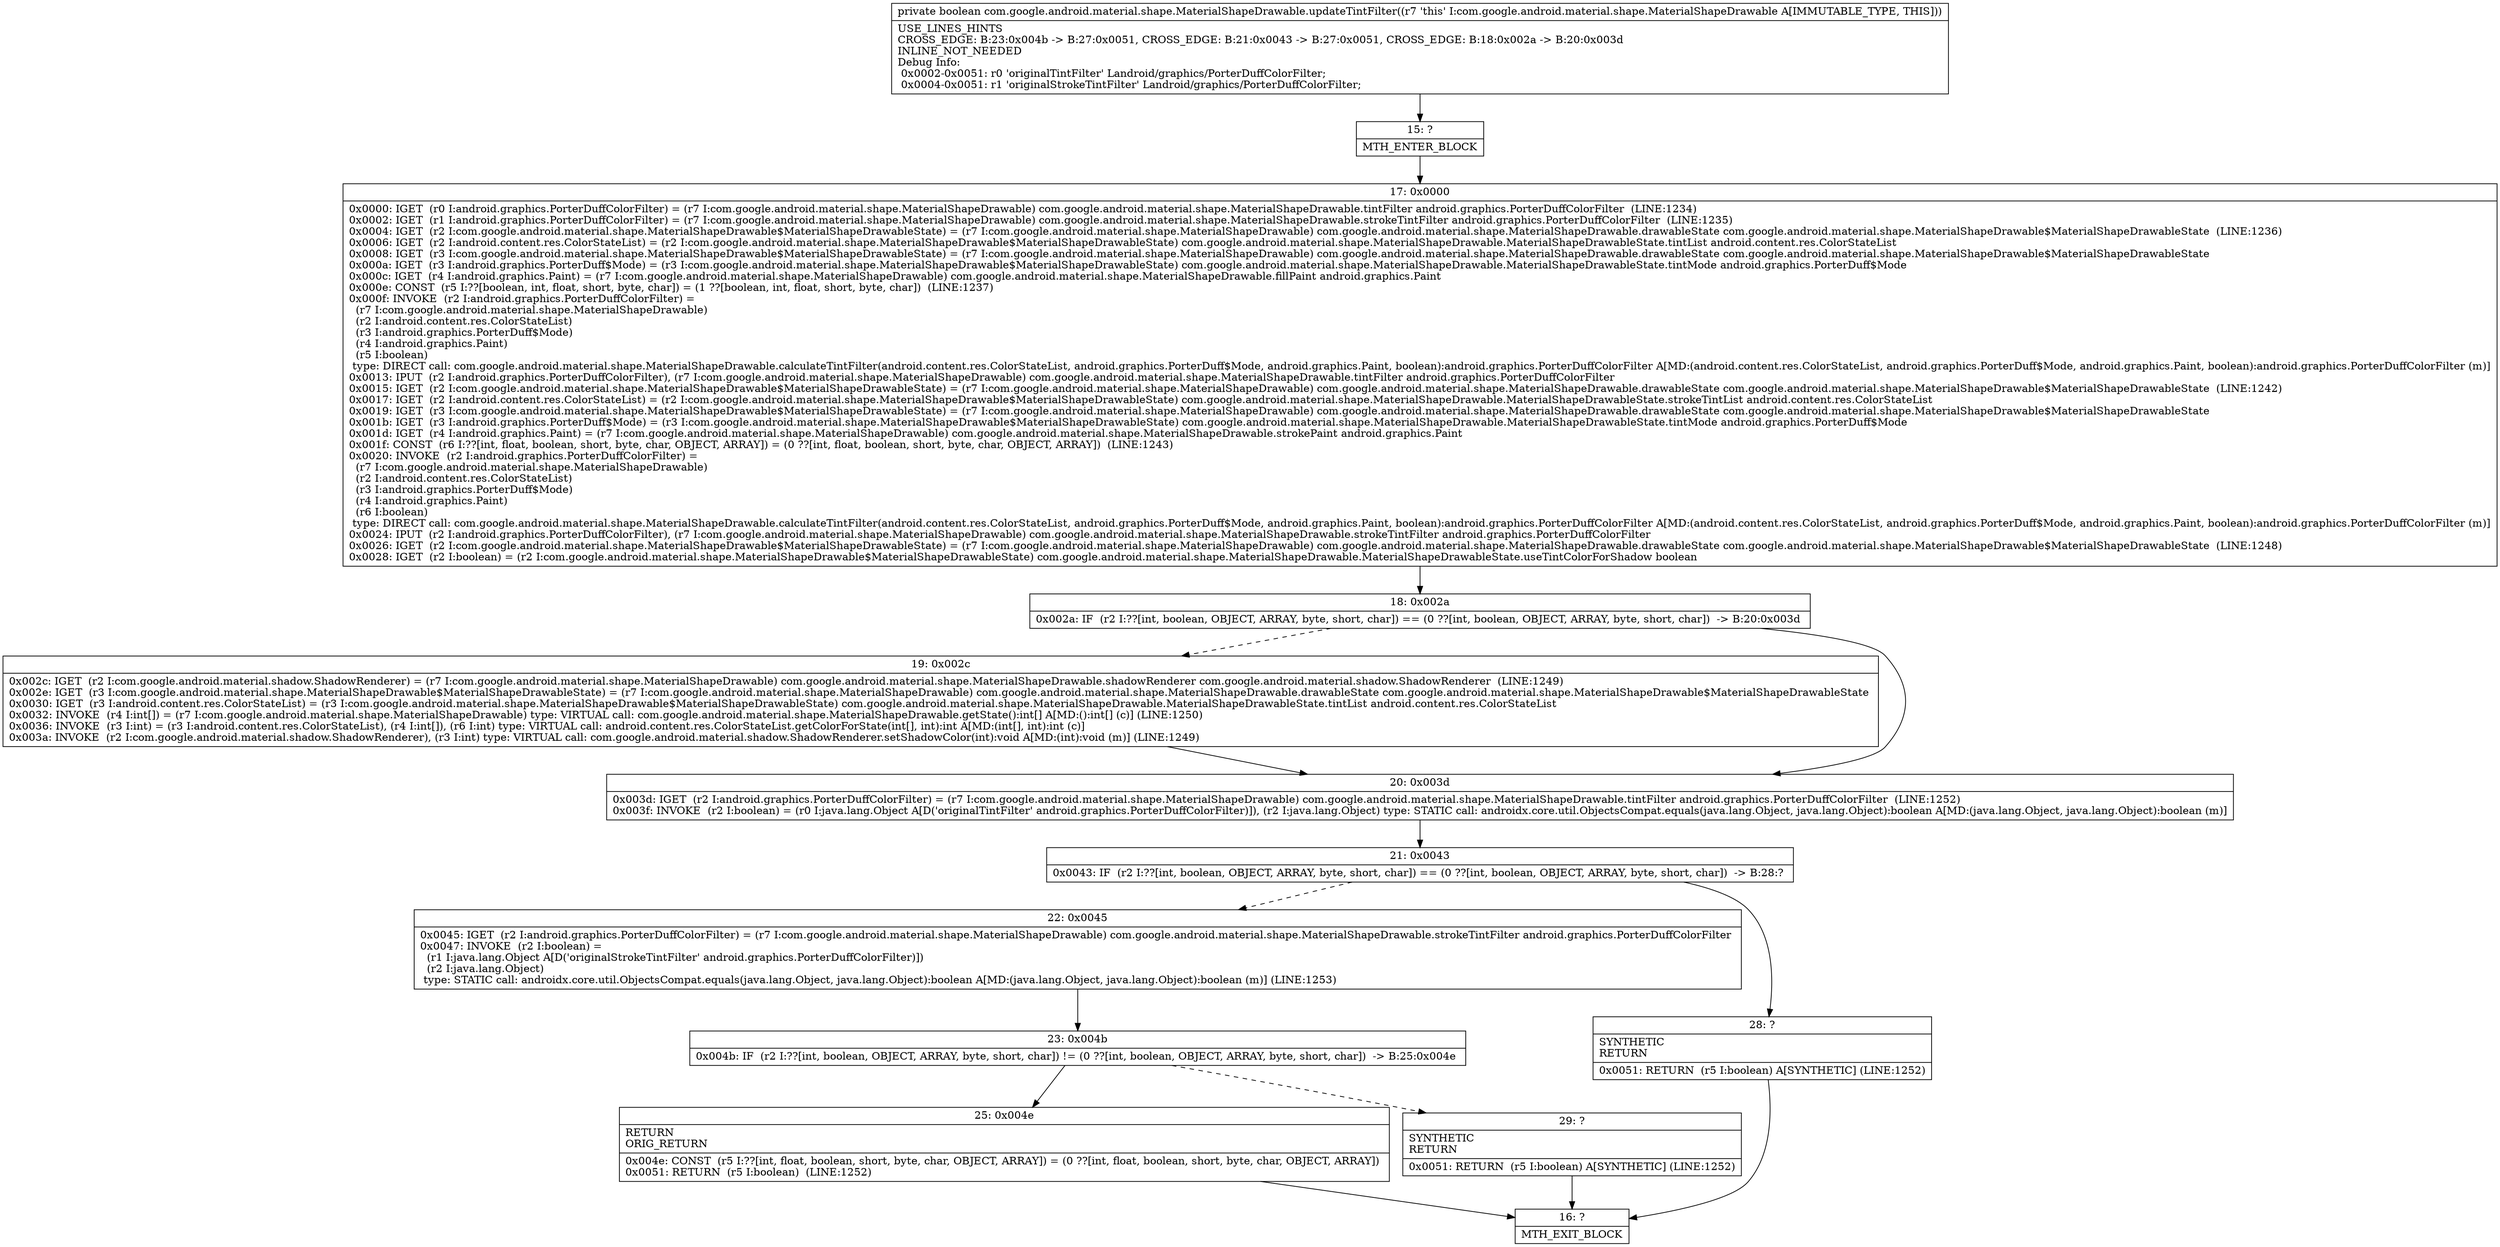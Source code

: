 digraph "CFG forcom.google.android.material.shape.MaterialShapeDrawable.updateTintFilter()Z" {
Node_15 [shape=record,label="{15\:\ ?|MTH_ENTER_BLOCK\l}"];
Node_17 [shape=record,label="{17\:\ 0x0000|0x0000: IGET  (r0 I:android.graphics.PorterDuffColorFilter) = (r7 I:com.google.android.material.shape.MaterialShapeDrawable) com.google.android.material.shape.MaterialShapeDrawable.tintFilter android.graphics.PorterDuffColorFilter  (LINE:1234)\l0x0002: IGET  (r1 I:android.graphics.PorterDuffColorFilter) = (r7 I:com.google.android.material.shape.MaterialShapeDrawable) com.google.android.material.shape.MaterialShapeDrawable.strokeTintFilter android.graphics.PorterDuffColorFilter  (LINE:1235)\l0x0004: IGET  (r2 I:com.google.android.material.shape.MaterialShapeDrawable$MaterialShapeDrawableState) = (r7 I:com.google.android.material.shape.MaterialShapeDrawable) com.google.android.material.shape.MaterialShapeDrawable.drawableState com.google.android.material.shape.MaterialShapeDrawable$MaterialShapeDrawableState  (LINE:1236)\l0x0006: IGET  (r2 I:android.content.res.ColorStateList) = (r2 I:com.google.android.material.shape.MaterialShapeDrawable$MaterialShapeDrawableState) com.google.android.material.shape.MaterialShapeDrawable.MaterialShapeDrawableState.tintList android.content.res.ColorStateList \l0x0008: IGET  (r3 I:com.google.android.material.shape.MaterialShapeDrawable$MaterialShapeDrawableState) = (r7 I:com.google.android.material.shape.MaterialShapeDrawable) com.google.android.material.shape.MaterialShapeDrawable.drawableState com.google.android.material.shape.MaterialShapeDrawable$MaterialShapeDrawableState \l0x000a: IGET  (r3 I:android.graphics.PorterDuff$Mode) = (r3 I:com.google.android.material.shape.MaterialShapeDrawable$MaterialShapeDrawableState) com.google.android.material.shape.MaterialShapeDrawable.MaterialShapeDrawableState.tintMode android.graphics.PorterDuff$Mode \l0x000c: IGET  (r4 I:android.graphics.Paint) = (r7 I:com.google.android.material.shape.MaterialShapeDrawable) com.google.android.material.shape.MaterialShapeDrawable.fillPaint android.graphics.Paint \l0x000e: CONST  (r5 I:??[boolean, int, float, short, byte, char]) = (1 ??[boolean, int, float, short, byte, char])  (LINE:1237)\l0x000f: INVOKE  (r2 I:android.graphics.PorterDuffColorFilter) = \l  (r7 I:com.google.android.material.shape.MaterialShapeDrawable)\l  (r2 I:android.content.res.ColorStateList)\l  (r3 I:android.graphics.PorterDuff$Mode)\l  (r4 I:android.graphics.Paint)\l  (r5 I:boolean)\l type: DIRECT call: com.google.android.material.shape.MaterialShapeDrawable.calculateTintFilter(android.content.res.ColorStateList, android.graphics.PorterDuff$Mode, android.graphics.Paint, boolean):android.graphics.PorterDuffColorFilter A[MD:(android.content.res.ColorStateList, android.graphics.PorterDuff$Mode, android.graphics.Paint, boolean):android.graphics.PorterDuffColorFilter (m)]\l0x0013: IPUT  (r2 I:android.graphics.PorterDuffColorFilter), (r7 I:com.google.android.material.shape.MaterialShapeDrawable) com.google.android.material.shape.MaterialShapeDrawable.tintFilter android.graphics.PorterDuffColorFilter \l0x0015: IGET  (r2 I:com.google.android.material.shape.MaterialShapeDrawable$MaterialShapeDrawableState) = (r7 I:com.google.android.material.shape.MaterialShapeDrawable) com.google.android.material.shape.MaterialShapeDrawable.drawableState com.google.android.material.shape.MaterialShapeDrawable$MaterialShapeDrawableState  (LINE:1242)\l0x0017: IGET  (r2 I:android.content.res.ColorStateList) = (r2 I:com.google.android.material.shape.MaterialShapeDrawable$MaterialShapeDrawableState) com.google.android.material.shape.MaterialShapeDrawable.MaterialShapeDrawableState.strokeTintList android.content.res.ColorStateList \l0x0019: IGET  (r3 I:com.google.android.material.shape.MaterialShapeDrawable$MaterialShapeDrawableState) = (r7 I:com.google.android.material.shape.MaterialShapeDrawable) com.google.android.material.shape.MaterialShapeDrawable.drawableState com.google.android.material.shape.MaterialShapeDrawable$MaterialShapeDrawableState \l0x001b: IGET  (r3 I:android.graphics.PorterDuff$Mode) = (r3 I:com.google.android.material.shape.MaterialShapeDrawable$MaterialShapeDrawableState) com.google.android.material.shape.MaterialShapeDrawable.MaterialShapeDrawableState.tintMode android.graphics.PorterDuff$Mode \l0x001d: IGET  (r4 I:android.graphics.Paint) = (r7 I:com.google.android.material.shape.MaterialShapeDrawable) com.google.android.material.shape.MaterialShapeDrawable.strokePaint android.graphics.Paint \l0x001f: CONST  (r6 I:??[int, float, boolean, short, byte, char, OBJECT, ARRAY]) = (0 ??[int, float, boolean, short, byte, char, OBJECT, ARRAY])  (LINE:1243)\l0x0020: INVOKE  (r2 I:android.graphics.PorterDuffColorFilter) = \l  (r7 I:com.google.android.material.shape.MaterialShapeDrawable)\l  (r2 I:android.content.res.ColorStateList)\l  (r3 I:android.graphics.PorterDuff$Mode)\l  (r4 I:android.graphics.Paint)\l  (r6 I:boolean)\l type: DIRECT call: com.google.android.material.shape.MaterialShapeDrawable.calculateTintFilter(android.content.res.ColorStateList, android.graphics.PorterDuff$Mode, android.graphics.Paint, boolean):android.graphics.PorterDuffColorFilter A[MD:(android.content.res.ColorStateList, android.graphics.PorterDuff$Mode, android.graphics.Paint, boolean):android.graphics.PorterDuffColorFilter (m)]\l0x0024: IPUT  (r2 I:android.graphics.PorterDuffColorFilter), (r7 I:com.google.android.material.shape.MaterialShapeDrawable) com.google.android.material.shape.MaterialShapeDrawable.strokeTintFilter android.graphics.PorterDuffColorFilter \l0x0026: IGET  (r2 I:com.google.android.material.shape.MaterialShapeDrawable$MaterialShapeDrawableState) = (r7 I:com.google.android.material.shape.MaterialShapeDrawable) com.google.android.material.shape.MaterialShapeDrawable.drawableState com.google.android.material.shape.MaterialShapeDrawable$MaterialShapeDrawableState  (LINE:1248)\l0x0028: IGET  (r2 I:boolean) = (r2 I:com.google.android.material.shape.MaterialShapeDrawable$MaterialShapeDrawableState) com.google.android.material.shape.MaterialShapeDrawable.MaterialShapeDrawableState.useTintColorForShadow boolean \l}"];
Node_18 [shape=record,label="{18\:\ 0x002a|0x002a: IF  (r2 I:??[int, boolean, OBJECT, ARRAY, byte, short, char]) == (0 ??[int, boolean, OBJECT, ARRAY, byte, short, char])  \-\> B:20:0x003d \l}"];
Node_19 [shape=record,label="{19\:\ 0x002c|0x002c: IGET  (r2 I:com.google.android.material.shadow.ShadowRenderer) = (r7 I:com.google.android.material.shape.MaterialShapeDrawable) com.google.android.material.shape.MaterialShapeDrawable.shadowRenderer com.google.android.material.shadow.ShadowRenderer  (LINE:1249)\l0x002e: IGET  (r3 I:com.google.android.material.shape.MaterialShapeDrawable$MaterialShapeDrawableState) = (r7 I:com.google.android.material.shape.MaterialShapeDrawable) com.google.android.material.shape.MaterialShapeDrawable.drawableState com.google.android.material.shape.MaterialShapeDrawable$MaterialShapeDrawableState \l0x0030: IGET  (r3 I:android.content.res.ColorStateList) = (r3 I:com.google.android.material.shape.MaterialShapeDrawable$MaterialShapeDrawableState) com.google.android.material.shape.MaterialShapeDrawable.MaterialShapeDrawableState.tintList android.content.res.ColorStateList \l0x0032: INVOKE  (r4 I:int[]) = (r7 I:com.google.android.material.shape.MaterialShapeDrawable) type: VIRTUAL call: com.google.android.material.shape.MaterialShapeDrawable.getState():int[] A[MD:():int[] (c)] (LINE:1250)\l0x0036: INVOKE  (r3 I:int) = (r3 I:android.content.res.ColorStateList), (r4 I:int[]), (r6 I:int) type: VIRTUAL call: android.content.res.ColorStateList.getColorForState(int[], int):int A[MD:(int[], int):int (c)]\l0x003a: INVOKE  (r2 I:com.google.android.material.shadow.ShadowRenderer), (r3 I:int) type: VIRTUAL call: com.google.android.material.shadow.ShadowRenderer.setShadowColor(int):void A[MD:(int):void (m)] (LINE:1249)\l}"];
Node_20 [shape=record,label="{20\:\ 0x003d|0x003d: IGET  (r2 I:android.graphics.PorterDuffColorFilter) = (r7 I:com.google.android.material.shape.MaterialShapeDrawable) com.google.android.material.shape.MaterialShapeDrawable.tintFilter android.graphics.PorterDuffColorFilter  (LINE:1252)\l0x003f: INVOKE  (r2 I:boolean) = (r0 I:java.lang.Object A[D('originalTintFilter' android.graphics.PorterDuffColorFilter)]), (r2 I:java.lang.Object) type: STATIC call: androidx.core.util.ObjectsCompat.equals(java.lang.Object, java.lang.Object):boolean A[MD:(java.lang.Object, java.lang.Object):boolean (m)]\l}"];
Node_21 [shape=record,label="{21\:\ 0x0043|0x0043: IF  (r2 I:??[int, boolean, OBJECT, ARRAY, byte, short, char]) == (0 ??[int, boolean, OBJECT, ARRAY, byte, short, char])  \-\> B:28:? \l}"];
Node_22 [shape=record,label="{22\:\ 0x0045|0x0045: IGET  (r2 I:android.graphics.PorterDuffColorFilter) = (r7 I:com.google.android.material.shape.MaterialShapeDrawable) com.google.android.material.shape.MaterialShapeDrawable.strokeTintFilter android.graphics.PorterDuffColorFilter \l0x0047: INVOKE  (r2 I:boolean) = \l  (r1 I:java.lang.Object A[D('originalStrokeTintFilter' android.graphics.PorterDuffColorFilter)])\l  (r2 I:java.lang.Object)\l type: STATIC call: androidx.core.util.ObjectsCompat.equals(java.lang.Object, java.lang.Object):boolean A[MD:(java.lang.Object, java.lang.Object):boolean (m)] (LINE:1253)\l}"];
Node_23 [shape=record,label="{23\:\ 0x004b|0x004b: IF  (r2 I:??[int, boolean, OBJECT, ARRAY, byte, short, char]) != (0 ??[int, boolean, OBJECT, ARRAY, byte, short, char])  \-\> B:25:0x004e \l}"];
Node_25 [shape=record,label="{25\:\ 0x004e|RETURN\lORIG_RETURN\l|0x004e: CONST  (r5 I:??[int, float, boolean, short, byte, char, OBJECT, ARRAY]) = (0 ??[int, float, boolean, short, byte, char, OBJECT, ARRAY]) \l0x0051: RETURN  (r5 I:boolean)  (LINE:1252)\l}"];
Node_16 [shape=record,label="{16\:\ ?|MTH_EXIT_BLOCK\l}"];
Node_29 [shape=record,label="{29\:\ ?|SYNTHETIC\lRETURN\l|0x0051: RETURN  (r5 I:boolean) A[SYNTHETIC] (LINE:1252)\l}"];
Node_28 [shape=record,label="{28\:\ ?|SYNTHETIC\lRETURN\l|0x0051: RETURN  (r5 I:boolean) A[SYNTHETIC] (LINE:1252)\l}"];
MethodNode[shape=record,label="{private boolean com.google.android.material.shape.MaterialShapeDrawable.updateTintFilter((r7 'this' I:com.google.android.material.shape.MaterialShapeDrawable A[IMMUTABLE_TYPE, THIS]))  | USE_LINES_HINTS\lCROSS_EDGE: B:23:0x004b \-\> B:27:0x0051, CROSS_EDGE: B:21:0x0043 \-\> B:27:0x0051, CROSS_EDGE: B:18:0x002a \-\> B:20:0x003d\lINLINE_NOT_NEEDED\lDebug Info:\l  0x0002\-0x0051: r0 'originalTintFilter' Landroid\/graphics\/PorterDuffColorFilter;\l  0x0004\-0x0051: r1 'originalStrokeTintFilter' Landroid\/graphics\/PorterDuffColorFilter;\l}"];
MethodNode -> Node_15;Node_15 -> Node_17;
Node_17 -> Node_18;
Node_18 -> Node_19[style=dashed];
Node_18 -> Node_20;
Node_19 -> Node_20;
Node_20 -> Node_21;
Node_21 -> Node_22[style=dashed];
Node_21 -> Node_28;
Node_22 -> Node_23;
Node_23 -> Node_25;
Node_23 -> Node_29[style=dashed];
Node_25 -> Node_16;
Node_29 -> Node_16;
Node_28 -> Node_16;
}

